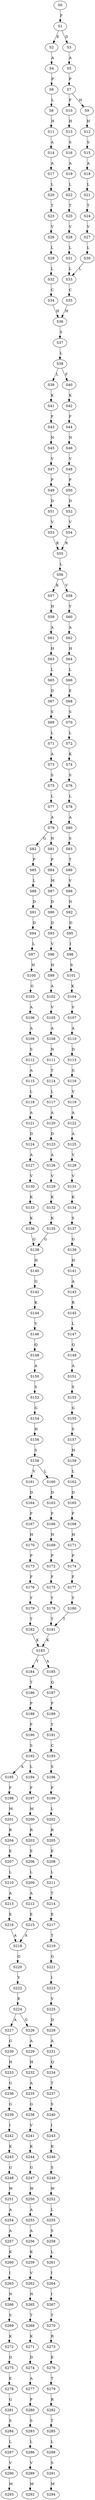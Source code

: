 strict digraph  {
	S0 -> S1 [ label = F ];
	S1 -> S2 [ label = E ];
	S1 -> S3 [ label = D ];
	S2 -> S4 [ label = A ];
	S3 -> S5 [ label = A ];
	S4 -> S6 [ label = P ];
	S5 -> S7 [ label = P ];
	S6 -> S8 [ label = L ];
	S7 -> S9 [ label = H ];
	S7 -> S10 [ label = F ];
	S8 -> S11 [ label = H ];
	S9 -> S12 [ label = H ];
	S10 -> S13 [ label = H ];
	S11 -> S14 [ label = A ];
	S12 -> S15 [ label = S ];
	S13 -> S16 [ label = S ];
	S14 -> S17 [ label = A ];
	S15 -> S18 [ label = A ];
	S16 -> S19 [ label = A ];
	S17 -> S20 [ label = L ];
	S18 -> S21 [ label = L ];
	S19 -> S22 [ label = L ];
	S20 -> S23 [ label = T ];
	S21 -> S24 [ label = T ];
	S22 -> S25 [ label = T ];
	S23 -> S26 [ label = V ];
	S24 -> S27 [ label = V ];
	S25 -> S28 [ label = V ];
	S26 -> S29 [ label = L ];
	S27 -> S30 [ label = L ];
	S28 -> S31 [ label = L ];
	S29 -> S32 [ label = L ];
	S30 -> S33 [ label = L ];
	S31 -> S33 [ label = L ];
	S32 -> S34 [ label = C ];
	S33 -> S35 [ label = C ];
	S34 -> S36 [ label = H ];
	S35 -> S36 [ label = H ];
	S36 -> S37 [ label = S ];
	S37 -> S38 [ label = L ];
	S38 -> S39 [ label = L ];
	S38 -> S40 [ label = F ];
	S39 -> S41 [ label = K ];
	S40 -> S42 [ label = K ];
	S41 -> S43 [ label = F ];
	S42 -> S44 [ label = F ];
	S43 -> S45 [ label = N ];
	S44 -> S46 [ label = N ];
	S45 -> S47 [ label = V ];
	S46 -> S48 [ label = V ];
	S47 -> S49 [ label = P ];
	S48 -> S50 [ label = P ];
	S49 -> S51 [ label = D ];
	S50 -> S52 [ label = D ];
	S51 -> S53 [ label = V ];
	S52 -> S54 [ label = V ];
	S53 -> S55 [ label = R ];
	S54 -> S55 [ label = R ];
	S55 -> S56 [ label = L ];
	S56 -> S57 [ label = K ];
	S56 -> S58 [ label = V ];
	S57 -> S59 [ label = H ];
	S58 -> S60 [ label = Y ];
	S59 -> S61 [ label = A ];
	S60 -> S62 [ label = A ];
	S61 -> S63 [ label = H ];
	S62 -> S64 [ label = H ];
	S63 -> S65 [ label = L ];
	S64 -> S66 [ label = L ];
	S65 -> S67 [ label = D ];
	S66 -> S68 [ label = E ];
	S67 -> S69 [ label = S ];
	S68 -> S70 [ label = S ];
	S69 -> S71 [ label = L ];
	S70 -> S72 [ label = L ];
	S71 -> S73 [ label = A ];
	S72 -> S74 [ label = K ];
	S73 -> S75 [ label = S ];
	S74 -> S76 [ label = S ];
	S75 -> S77 [ label = L ];
	S76 -> S78 [ label = L ];
	S77 -> S79 [ label = A ];
	S78 -> S80 [ label = A ];
	S79 -> S81 [ label = N ];
	S79 -> S82 [ label = G ];
	S80 -> S83 [ label = S ];
	S81 -> S84 [ label = P ];
	S82 -> S85 [ label = P ];
	S83 -> S86 [ label = T ];
	S84 -> S87 [ label = M ];
	S85 -> S88 [ label = L ];
	S86 -> S89 [ label = V ];
	S87 -> S90 [ label = D ];
	S88 -> S91 [ label = D ];
	S89 -> S92 [ label = N ];
	S90 -> S93 [ label = D ];
	S91 -> S94 [ label = D ];
	S92 -> S95 [ label = D ];
	S93 -> S96 [ label = V ];
	S94 -> S97 [ label = L ];
	S95 -> S98 [ label = I ];
	S96 -> S99 [ label = H ];
	S97 -> S100 [ label = H ];
	S98 -> S101 [ label = S ];
	S99 -> S102 [ label = A ];
	S100 -> S103 [ label = G ];
	S101 -> S104 [ label = K ];
	S102 -> S105 [ label = V ];
	S103 -> S106 [ label = A ];
	S104 -> S107 [ label = V ];
	S105 -> S108 [ label = A ];
	S106 -> S109 [ label = A ];
	S107 -> S110 [ label = A ];
	S108 -> S111 [ label = N ];
	S109 -> S112 [ label = S ];
	S110 -> S113 [ label = D ];
	S111 -> S114 [ label = T ];
	S112 -> S115 [ label = A ];
	S113 -> S116 [ label = G ];
	S114 -> S117 [ label = L ];
	S115 -> S118 [ label = L ];
	S116 -> S119 [ label = V ];
	S117 -> S120 [ label = A ];
	S118 -> S121 [ label = A ];
	S119 -> S122 [ label = A ];
	S120 -> S123 [ label = D ];
	S121 -> S124 [ label = D ];
	S122 -> S125 [ label = A ];
	S123 -> S126 [ label = A ];
	S124 -> S127 [ label = A ];
	S125 -> S128 [ label = V ];
	S126 -> S129 [ label = V ];
	S127 -> S130 [ label = V ];
	S128 -> S131 [ label = V ];
	S129 -> S132 [ label = K ];
	S130 -> S133 [ label = K ];
	S131 -> S134 [ label = K ];
	S132 -> S135 [ label = K ];
	S133 -> S136 [ label = K ];
	S134 -> S137 [ label = S ];
	S135 -> S138 [ label = G ];
	S136 -> S138 [ label = G ];
	S137 -> S139 [ label = G ];
	S138 -> S140 [ label = H ];
	S139 -> S141 [ label = H ];
	S140 -> S142 [ label = G ];
	S141 -> S143 [ label = A ];
	S142 -> S144 [ label = K ];
	S143 -> S145 [ label = R ];
	S144 -> S146 [ label = V ];
	S145 -> S147 [ label = L ];
	S146 -> S148 [ label = Q ];
	S147 -> S149 [ label = Q ];
	S148 -> S150 [ label = A ];
	S149 -> S151 [ label = A ];
	S150 -> S152 [ label = S ];
	S151 -> S153 [ label = S ];
	S152 -> S154 [ label = G ];
	S153 -> S155 [ label = G ];
	S154 -> S156 [ label = H ];
	S155 -> S157 [ label = S ];
	S156 -> S158 [ label = S ];
	S157 -> S159 [ label = H ];
	S158 -> S160 [ label = L ];
	S158 -> S161 [ label = V ];
	S159 -> S162 [ label = L ];
	S160 -> S163 [ label = D ];
	S161 -> S164 [ label = D ];
	S162 -> S165 [ label = D ];
	S163 -> S166 [ label = F ];
	S164 -> S167 [ label = F ];
	S165 -> S168 [ label = F ];
	S166 -> S169 [ label = H ];
	S167 -> S170 [ label = H ];
	S168 -> S171 [ label = H ];
	S169 -> S172 [ label = P ];
	S170 -> S173 [ label = P ];
	S171 -> S174 [ label = P ];
	S172 -> S175 [ label = F ];
	S173 -> S176 [ label = F ];
	S174 -> S177 [ label = F ];
	S175 -> S178 [ label = Y ];
	S176 -> S179 [ label = Y ];
	S177 -> S180 [ label = Y ];
	S178 -> S181 [ label = T ];
	S179 -> S182 [ label = T ];
	S180 -> S181 [ label = T ];
	S181 -> S183 [ label = K ];
	S182 -> S183 [ label = K ];
	S183 -> S184 [ label = T ];
	S183 -> S185 [ label = A ];
	S184 -> S186 [ label = T ];
	S185 -> S187 [ label = Q ];
	S186 -> S188 [ label = P ];
	S187 -> S189 [ label = P ];
	S188 -> S190 [ label = F ];
	S189 -> S191 [ label = Y ];
	S190 -> S192 [ label = S ];
	S191 -> S193 [ label = C ];
	S192 -> S194 [ label = L ];
	S192 -> S195 [ label = A ];
	S193 -> S196 [ label = S ];
	S194 -> S197 [ label = F ];
	S195 -> S198 [ label = F ];
	S196 -> S199 [ label = F ];
	S197 -> S200 [ label = M ];
	S198 -> S201 [ label = M ];
	S199 -> S202 [ label = L ];
	S200 -> S203 [ label = R ];
	S201 -> S204 [ label = R ];
	S202 -> S205 [ label = R ];
	S203 -> S206 [ label = E ];
	S204 -> S207 [ label = E ];
	S205 -> S208 [ label = E ];
	S206 -> S209 [ label = L ];
	S207 -> S210 [ label = L ];
	S208 -> S211 [ label = L ];
	S209 -> S212 [ label = A ];
	S210 -> S213 [ label = A ];
	S211 -> S214 [ label = T ];
	S212 -> S215 [ label = E ];
	S213 -> S216 [ label = E ];
	S214 -> S217 [ label = E ];
	S215 -> S218 [ label = A ];
	S216 -> S218 [ label = A ];
	S217 -> S219 [ label = T ];
	S218 -> S220 [ label = G ];
	S219 -> S221 [ label = G ];
	S220 -> S222 [ label = Y ];
	S221 -> S223 [ label = I ];
	S222 -> S224 [ label = E ];
	S223 -> S225 [ label = V ];
	S224 -> S226 [ label = G ];
	S224 -> S227 [ label = A ];
	S225 -> S228 [ label = D ];
	S226 -> S229 [ label = A ];
	S227 -> S230 [ label = G ];
	S228 -> S231 [ label = A ];
	S229 -> S232 [ label = H ];
	S230 -> S233 [ label = H ];
	S231 -> S234 [ label = Q ];
	S232 -> S235 [ label = A ];
	S233 -> S236 [ label = G ];
	S234 -> S237 [ label = T ];
	S235 -> S238 [ label = G ];
	S236 -> S239 [ label = G ];
	S237 -> S240 [ label = S ];
	S238 -> S241 [ label = V ];
	S239 -> S242 [ label = I ];
	S240 -> S243 [ label = I ];
	S241 -> S244 [ label = K ];
	S242 -> S245 [ label = K ];
	S243 -> S246 [ label = K ];
	S244 -> S247 [ label = G ];
	S245 -> S248 [ label = G ];
	S246 -> S249 [ label = S ];
	S247 -> S250 [ label = W ];
	S248 -> S251 [ label = W ];
	S249 -> S252 [ label = W ];
	S250 -> S253 [ label = A ];
	S251 -> S254 [ label = A ];
	S252 -> S255 [ label = L ];
	S253 -> S256 [ label = A ];
	S254 -> S257 [ label = A ];
	S255 -> S258 [ label = S ];
	S256 -> S259 [ label = K ];
	S257 -> S260 [ label = K ];
	S258 -> S261 [ label = L ];
	S259 -> S262 [ label = V ];
	S260 -> S263 [ label = I ];
	S261 -> S264 [ label = I ];
	S262 -> S265 [ label = N ];
	S263 -> S266 [ label = N ];
	S264 -> S267 [ label = I ];
	S265 -> S268 [ label = T ];
	S266 -> S269 [ label = S ];
	S267 -> S270 [ label = T ];
	S268 -> S271 [ label = K ];
	S269 -> S272 [ label = K ];
	S270 -> S273 [ label = R ];
	S271 -> S274 [ label = D ];
	S272 -> S275 [ label = D ];
	S273 -> S276 [ label = E ];
	S274 -> S277 [ label = A ];
	S275 -> S278 [ label = E ];
	S276 -> S279 [ label = T ];
	S277 -> S280 [ label = P ];
	S278 -> S281 [ label = G ];
	S279 -> S282 [ label = R ];
	S280 -> S283 [ label = S ];
	S281 -> S284 [ label = S ];
	S282 -> S285 [ label = T ];
	S283 -> S286 [ label = L ];
	S284 -> S287 [ label = L ];
	S285 -> S288 [ label = L ];
	S286 -> S289 [ label = V ];
	S287 -> S290 [ label = V ];
	S288 -> S291 [ label = S ];
	S289 -> S292 [ label = M ];
	S290 -> S293 [ label = M ];
	S291 -> S294 [ label = M ];
}
